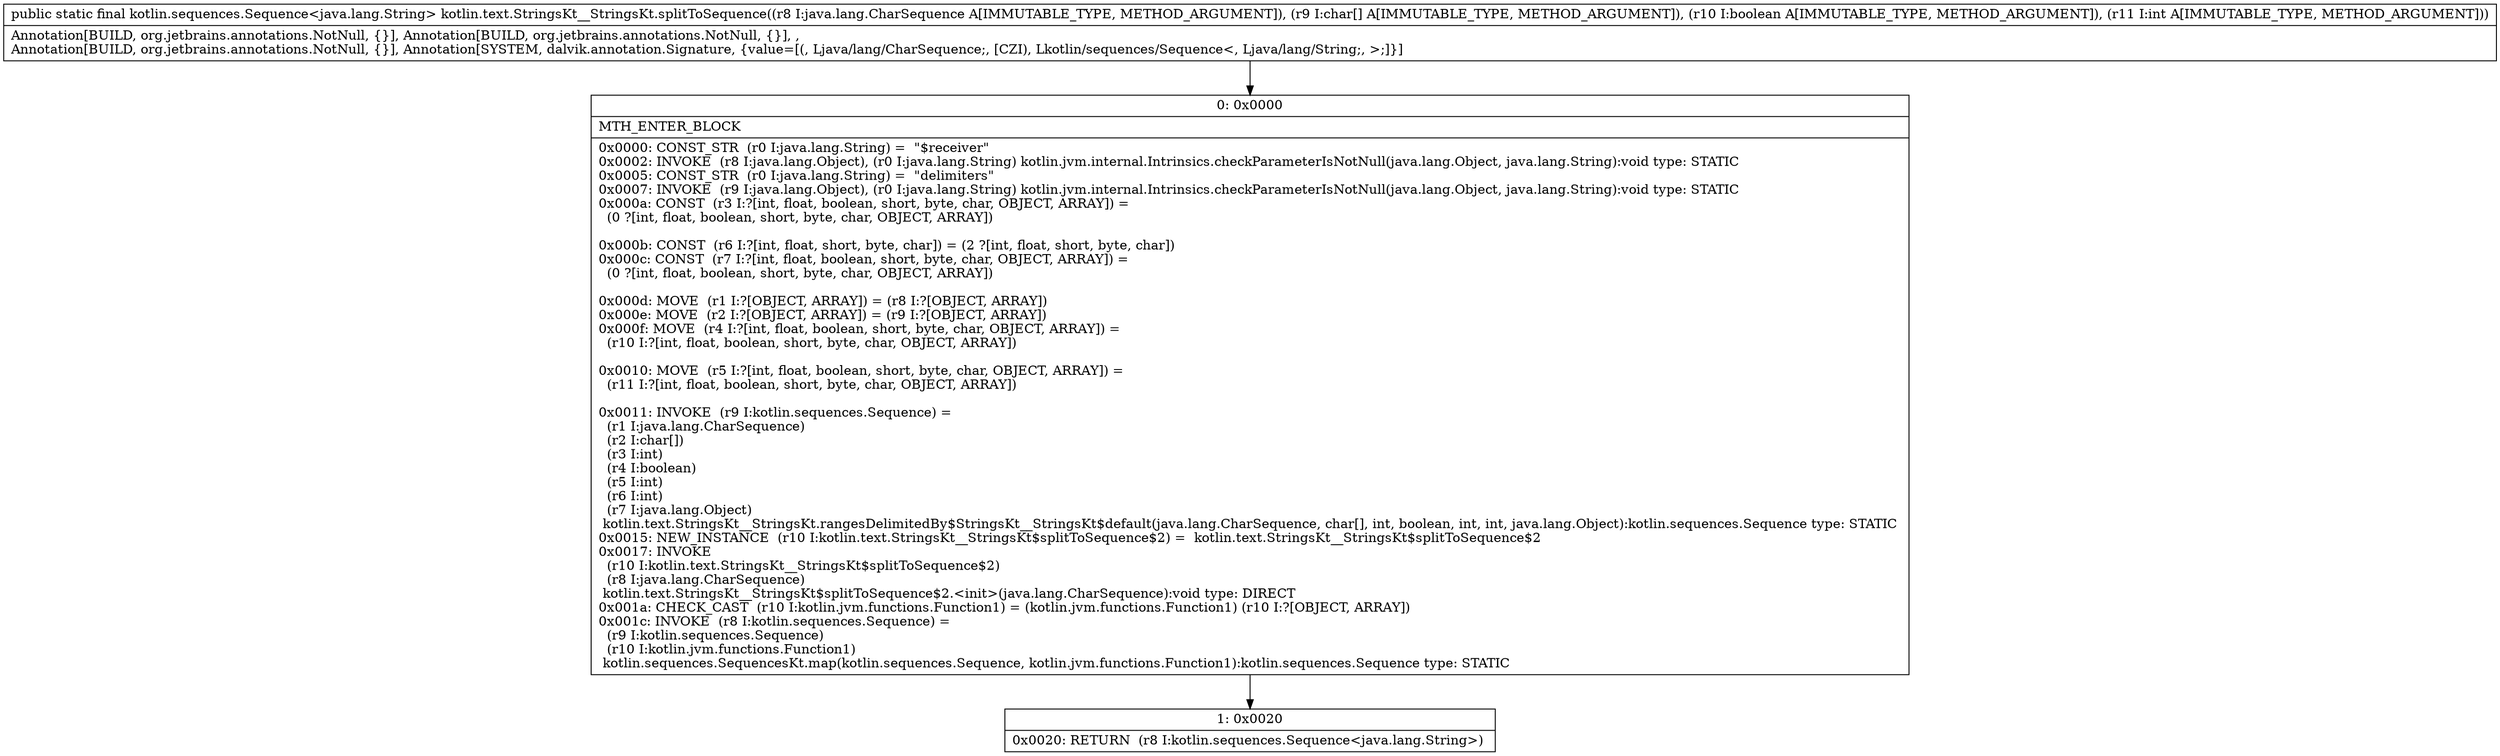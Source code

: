 digraph "CFG forkotlin.text.StringsKt__StringsKt.splitToSequence(Ljava\/lang\/CharSequence;[CZI)Lkotlin\/sequences\/Sequence;" {
Node_0 [shape=record,label="{0\:\ 0x0000|MTH_ENTER_BLOCK\l|0x0000: CONST_STR  (r0 I:java.lang.String) =  \"$receiver\" \l0x0002: INVOKE  (r8 I:java.lang.Object), (r0 I:java.lang.String) kotlin.jvm.internal.Intrinsics.checkParameterIsNotNull(java.lang.Object, java.lang.String):void type: STATIC \l0x0005: CONST_STR  (r0 I:java.lang.String) =  \"delimiters\" \l0x0007: INVOKE  (r9 I:java.lang.Object), (r0 I:java.lang.String) kotlin.jvm.internal.Intrinsics.checkParameterIsNotNull(java.lang.Object, java.lang.String):void type: STATIC \l0x000a: CONST  (r3 I:?[int, float, boolean, short, byte, char, OBJECT, ARRAY]) = \l  (0 ?[int, float, boolean, short, byte, char, OBJECT, ARRAY])\l \l0x000b: CONST  (r6 I:?[int, float, short, byte, char]) = (2 ?[int, float, short, byte, char]) \l0x000c: CONST  (r7 I:?[int, float, boolean, short, byte, char, OBJECT, ARRAY]) = \l  (0 ?[int, float, boolean, short, byte, char, OBJECT, ARRAY])\l \l0x000d: MOVE  (r1 I:?[OBJECT, ARRAY]) = (r8 I:?[OBJECT, ARRAY]) \l0x000e: MOVE  (r2 I:?[OBJECT, ARRAY]) = (r9 I:?[OBJECT, ARRAY]) \l0x000f: MOVE  (r4 I:?[int, float, boolean, short, byte, char, OBJECT, ARRAY]) = \l  (r10 I:?[int, float, boolean, short, byte, char, OBJECT, ARRAY])\l \l0x0010: MOVE  (r5 I:?[int, float, boolean, short, byte, char, OBJECT, ARRAY]) = \l  (r11 I:?[int, float, boolean, short, byte, char, OBJECT, ARRAY])\l \l0x0011: INVOKE  (r9 I:kotlin.sequences.Sequence) = \l  (r1 I:java.lang.CharSequence)\l  (r2 I:char[])\l  (r3 I:int)\l  (r4 I:boolean)\l  (r5 I:int)\l  (r6 I:int)\l  (r7 I:java.lang.Object)\l kotlin.text.StringsKt__StringsKt.rangesDelimitedBy$StringsKt__StringsKt$default(java.lang.CharSequence, char[], int, boolean, int, int, java.lang.Object):kotlin.sequences.Sequence type: STATIC \l0x0015: NEW_INSTANCE  (r10 I:kotlin.text.StringsKt__StringsKt$splitToSequence$2) =  kotlin.text.StringsKt__StringsKt$splitToSequence$2 \l0x0017: INVOKE  \l  (r10 I:kotlin.text.StringsKt__StringsKt$splitToSequence$2)\l  (r8 I:java.lang.CharSequence)\l kotlin.text.StringsKt__StringsKt$splitToSequence$2.\<init\>(java.lang.CharSequence):void type: DIRECT \l0x001a: CHECK_CAST  (r10 I:kotlin.jvm.functions.Function1) = (kotlin.jvm.functions.Function1) (r10 I:?[OBJECT, ARRAY]) \l0x001c: INVOKE  (r8 I:kotlin.sequences.Sequence) = \l  (r9 I:kotlin.sequences.Sequence)\l  (r10 I:kotlin.jvm.functions.Function1)\l kotlin.sequences.SequencesKt.map(kotlin.sequences.Sequence, kotlin.jvm.functions.Function1):kotlin.sequences.Sequence type: STATIC \l}"];
Node_1 [shape=record,label="{1\:\ 0x0020|0x0020: RETURN  (r8 I:kotlin.sequences.Sequence\<java.lang.String\>) \l}"];
MethodNode[shape=record,label="{public static final kotlin.sequences.Sequence\<java.lang.String\> kotlin.text.StringsKt__StringsKt.splitToSequence((r8 I:java.lang.CharSequence A[IMMUTABLE_TYPE, METHOD_ARGUMENT]), (r9 I:char[] A[IMMUTABLE_TYPE, METHOD_ARGUMENT]), (r10 I:boolean A[IMMUTABLE_TYPE, METHOD_ARGUMENT]), (r11 I:int A[IMMUTABLE_TYPE, METHOD_ARGUMENT]))  | Annotation[BUILD, org.jetbrains.annotations.NotNull, \{\}], Annotation[BUILD, org.jetbrains.annotations.NotNull, \{\}], , \lAnnotation[BUILD, org.jetbrains.annotations.NotNull, \{\}], Annotation[SYSTEM, dalvik.annotation.Signature, \{value=[(, Ljava\/lang\/CharSequence;, [CZI), Lkotlin\/sequences\/Sequence\<, Ljava\/lang\/String;, \>;]\}]\l}"];
MethodNode -> Node_0;
Node_0 -> Node_1;
}

